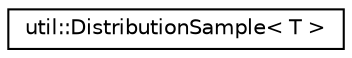 digraph "Graphical Class Hierarchy"
{
  edge [fontname="Helvetica",fontsize="10",labelfontname="Helvetica",labelfontsize="10"];
  node [fontname="Helvetica",fontsize="10",shape=record];
  rankdir="LR";
  Node0 [label="util::DistributionSample\< T \>",height=0.2,width=0.4,color="black", fillcolor="white", style="filled",URL="$classutil_1_1DistributionSample.html",tooltip="Templated probability distribution. "];
}
